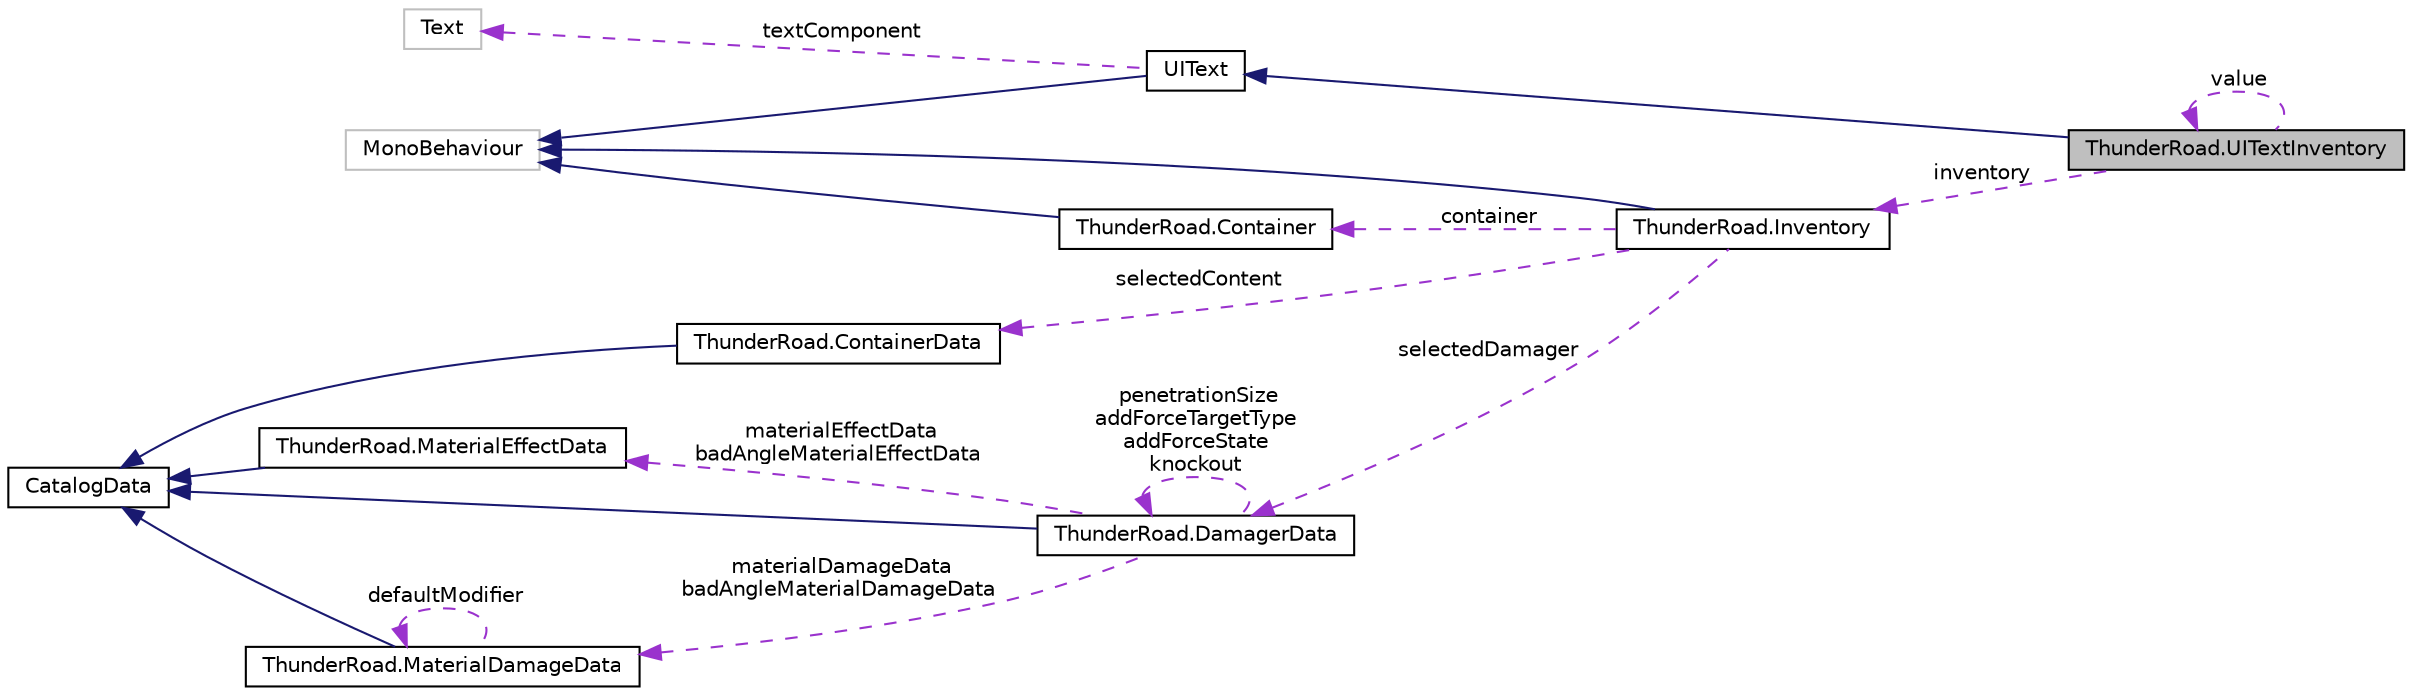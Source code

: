 digraph "ThunderRoad.UITextInventory"
{
 // LATEX_PDF_SIZE
  edge [fontname="Helvetica",fontsize="10",labelfontname="Helvetica",labelfontsize="10"];
  node [fontname="Helvetica",fontsize="10",shape=record];
  rankdir="LR";
  Node1 [label="ThunderRoad.UITextInventory",height=0.2,width=0.4,color="black", fillcolor="grey75", style="filled", fontcolor="black",tooltip="Class UITextInventory. Implements the ThunderRoad.UIText"];
  Node2 -> Node1 [dir="back",color="midnightblue",fontsize="10",style="solid",fontname="Helvetica"];
  Node2 [label="UIText",height=0.2,width=0.4,color="black", fillcolor="white", style="filled",URL="$class_thunder_road_1_1_u_i_text.html",tooltip="Class UIText. Implements the UnityEngine.MonoBehaviour"];
  Node3 -> Node2 [dir="back",color="midnightblue",fontsize="10",style="solid",fontname="Helvetica"];
  Node3 [label="MonoBehaviour",height=0.2,width=0.4,color="grey75", fillcolor="white", style="filled",tooltip=" "];
  Node4 -> Node2 [dir="back",color="darkorchid3",fontsize="10",style="dashed",label=" textComponent" ,fontname="Helvetica"];
  Node4 [label="Text",height=0.2,width=0.4,color="grey75", fillcolor="white", style="filled",tooltip=" "];
  Node5 -> Node1 [dir="back",color="darkorchid3",fontsize="10",style="dashed",label=" inventory" ,fontname="Helvetica"];
  Node5 [label="ThunderRoad.Inventory",height=0.2,width=0.4,color="black", fillcolor="white", style="filled",URL="$class_thunder_road_1_1_inventory.html",tooltip="Class Inventory. Implements the UnityEngine.MonoBehaviour"];
  Node3 -> Node5 [dir="back",color="midnightblue",fontsize="10",style="solid",fontname="Helvetica"];
  Node6 -> Node5 [dir="back",color="darkorchid3",fontsize="10",style="dashed",label=" selectedDamager" ,fontname="Helvetica"];
  Node6 [label="ThunderRoad.DamagerData",height=0.2,width=0.4,color="black", fillcolor="white", style="filled",URL="$class_thunder_road_1_1_damager_data.html",tooltip="Class DamagerData. Implements the ThunderRoad.CatalogData"];
  Node7 -> Node6 [dir="back",color="midnightblue",fontsize="10",style="solid",fontname="Helvetica"];
  Node7 [label="CatalogData",height=0.2,width=0.4,color="black", fillcolor="white", style="filled",URL="$class_thunder_road_1_1_catalog_data.html",tooltip="Class CatalogData."];
  Node6 -> Node6 [dir="back",color="darkorchid3",fontsize="10",style="dashed",label=" penetrationSize\naddForceTargetType\naddForceState\nknockout" ,fontname="Helvetica"];
  Node8 -> Node6 [dir="back",color="darkorchid3",fontsize="10",style="dashed",label=" materialDamageData\nbadAngleMaterialDamageData" ,fontname="Helvetica"];
  Node8 [label="ThunderRoad.MaterialDamageData",height=0.2,width=0.4,color="black", fillcolor="white", style="filled",URL="$class_thunder_road_1_1_material_damage_data.html",tooltip="Class MaterialDamageData. Implements the ThunderRoad.CatalogData"];
  Node7 -> Node8 [dir="back",color="midnightblue",fontsize="10",style="solid",fontname="Helvetica"];
  Node8 -> Node8 [dir="back",color="darkorchid3",fontsize="10",style="dashed",label=" defaultModifier" ,fontname="Helvetica"];
  Node9 -> Node6 [dir="back",color="darkorchid3",fontsize="10",style="dashed",label=" materialEffectData\nbadAngleMaterialEffectData" ,fontname="Helvetica"];
  Node9 [label="ThunderRoad.MaterialEffectData",height=0.2,width=0.4,color="black", fillcolor="white", style="filled",URL="$class_thunder_road_1_1_material_effect_data.html",tooltip="Class MaterialEffectData. Implements the ThunderRoad.CatalogData"];
  Node7 -> Node9 [dir="back",color="midnightblue",fontsize="10",style="solid",fontname="Helvetica"];
  Node10 -> Node5 [dir="back",color="darkorchid3",fontsize="10",style="dashed",label=" container" ,fontname="Helvetica"];
  Node10 [label="ThunderRoad.Container",height=0.2,width=0.4,color="black", fillcolor="white", style="filled",URL="$class_thunder_road_1_1_container.html",tooltip="Class Container. Implements the UnityEngine.MonoBehaviour"];
  Node3 -> Node10 [dir="back",color="midnightblue",fontsize="10",style="solid",fontname="Helvetica"];
  Node11 -> Node5 [dir="back",color="darkorchid3",fontsize="10",style="dashed",label=" selectedContent" ,fontname="Helvetica"];
  Node11 [label="ThunderRoad.ContainerData",height=0.2,width=0.4,color="black", fillcolor="white", style="filled",URL="$class_thunder_road_1_1_container_data.html",tooltip="Class ContainerData. Implements the ThunderRoad.CatalogData"];
  Node7 -> Node11 [dir="back",color="midnightblue",fontsize="10",style="solid",fontname="Helvetica"];
  Node1 -> Node1 [dir="back",color="darkorchid3",fontsize="10",style="dashed",label=" value" ,fontname="Helvetica"];
}
